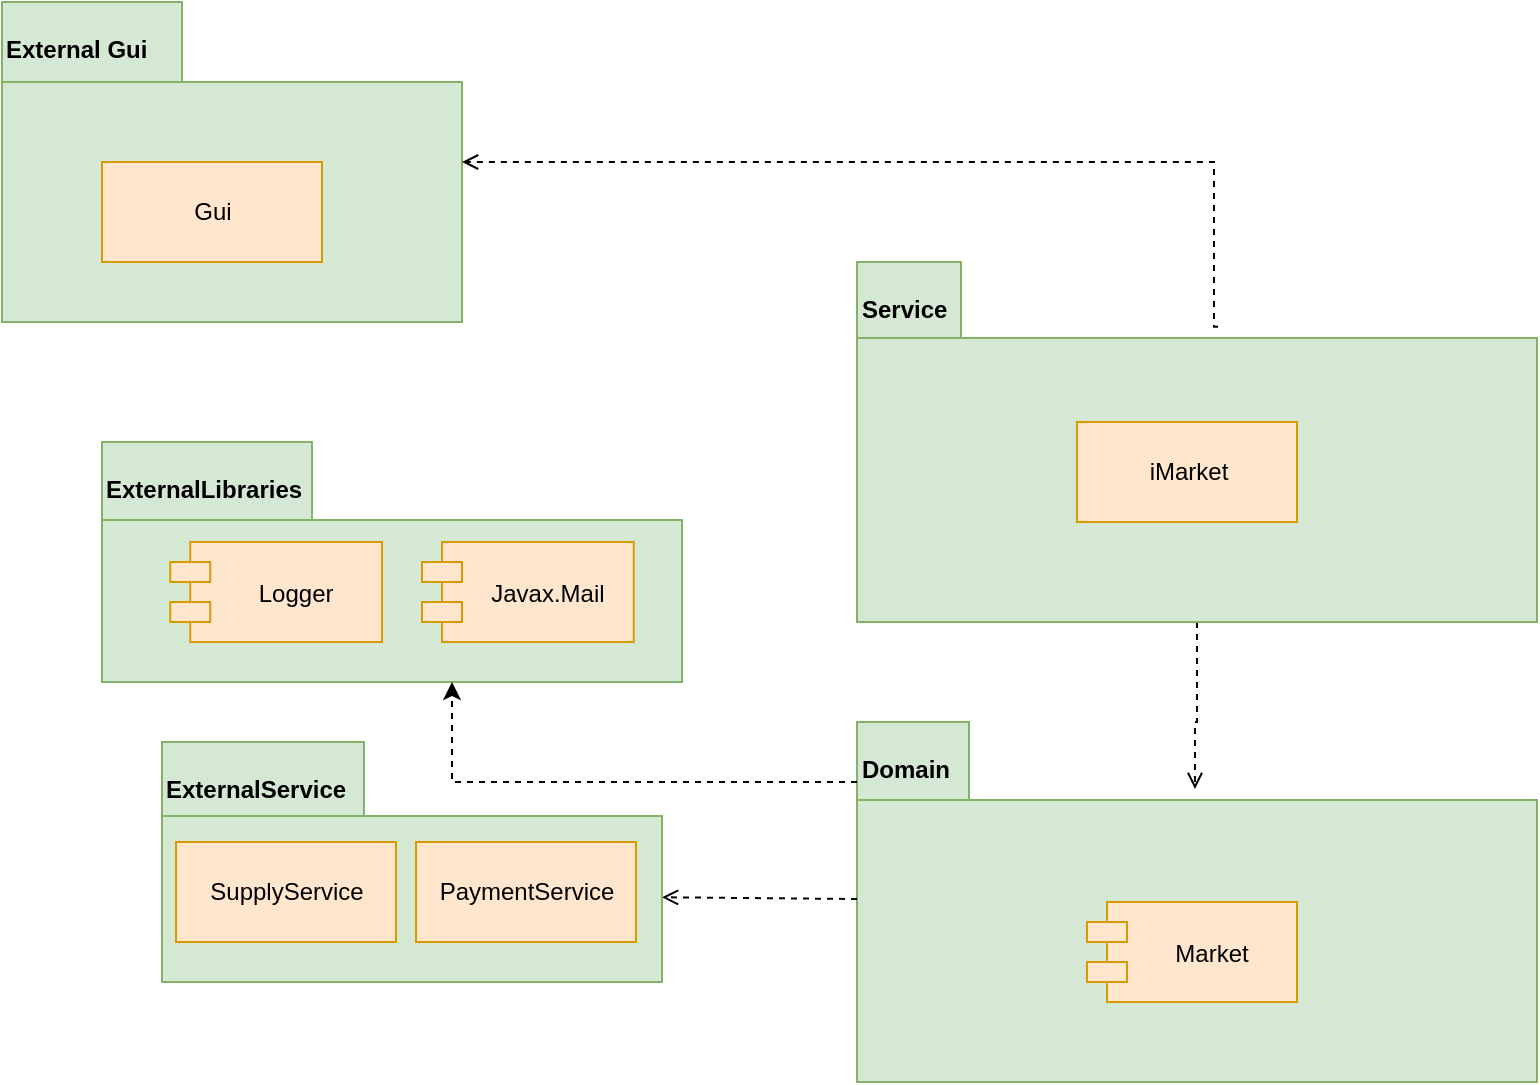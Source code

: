 <mxfile version="17.4.2" type="device"><diagram id="EgsPdKjEQ5hsq4uaFToj" name="Page-1"><mxGraphModel dx="1043" dy="719" grid="1" gridSize="10" guides="1" tooltips="1" connect="1" arrows="1" fold="1" page="1" pageScale="1" pageWidth="850" pageHeight="1100" math="0" shadow="0"><root><mxCell id="0"/><mxCell id="1" parent="0"/><mxCell id="bYOANUgT590x-3-BujeJ-1" value="Domain" style="shape=folder;fontStyle=1;spacingTop=10;tabWidth=56;tabHeight=39;tabPosition=left;html=1;align=left;verticalAlign=top;fillColor=#d5e8d4;strokeColor=#82b366;shadow=0;" parent="1" vertex="1"><mxGeometry x="567.5" y="520" width="340" height="180" as="geometry"/></mxCell><mxCell id="bYOANUgT590x-3-BujeJ-2" style="edgeStyle=orthogonalEdgeStyle;rounded=0;orthogonalLoop=1;jettySize=auto;html=1;endArrow=open;endFill=0;dashed=1;entryX=0.497;entryY=0.186;entryDx=0;entryDy=0;entryPerimeter=0;" parent="1" source="bYOANUgT590x-3-BujeJ-3" target="bYOANUgT590x-3-BujeJ-1" edge="1"><mxGeometry relative="1" as="geometry"><Array as="points"><mxPoint x="738" y="520"/></Array></mxGeometry></mxCell><mxCell id="bYOANUgT590x-3-BujeJ-3" value="Service" style="shape=folder;fontStyle=1;spacingTop=10;tabWidth=52;tabHeight=38;tabPosition=left;html=1;align=left;verticalAlign=top;fillColor=#d5e8d4;strokeColor=#82b366;" parent="1" vertex="1"><mxGeometry x="567.5" y="290" width="340" height="180" as="geometry"/></mxCell><mxCell id="bYOANUgT590x-3-BujeJ-5" style="rounded=0;orthogonalLoop=1;jettySize=auto;html=1;entryX=1;entryY=0.647;entryDx=0;entryDy=0;entryPerimeter=0;dashed=1;endArrow=open;endFill=0;" parent="1" source="bYOANUgT590x-3-BujeJ-1" target="bYOANUgT590x-3-BujeJ-15" edge="1"><mxGeometry relative="1" as="geometry"/></mxCell><mxCell id="bYOANUgT590x-3-BujeJ-13" value="Market" style="shape=module;align=left;spacingLeft=20;align=center;verticalAlign=middle;fillColor=#ffe6cc;strokeColor=#d79b00;" parent="1" vertex="1"><mxGeometry x="682.5" y="610" width="105" height="50" as="geometry"/></mxCell><mxCell id="bYOANUgT590x-3-BujeJ-14" value="" style="group" parent="1" vertex="1" connectable="0"><mxGeometry x="220" y="530" width="250" height="120" as="geometry"/></mxCell><mxCell id="bYOANUgT590x-3-BujeJ-15" value="ExternalService" style="shape=folder;fontStyle=1;spacingTop=10;tabWidth=101;tabHeight=37;tabPosition=left;html=1;align=left;verticalAlign=top;fillColor=#d5e8d4;strokeColor=#82b366;" parent="bYOANUgT590x-3-BujeJ-14" vertex="1"><mxGeometry width="250" height="120" as="geometry"/></mxCell><mxCell id="bYOANUgT590x-3-BujeJ-16" value="PaymentService" style="html=1;fillColor=#ffe6cc;strokeColor=#d79b00;" parent="bYOANUgT590x-3-BujeJ-14" vertex="1"><mxGeometry x="127" y="50" width="110" height="50" as="geometry"/></mxCell><mxCell id="bYOANUgT590x-3-BujeJ-17" value="SupplyService" style="html=1;fillColor=#ffe6cc;strokeColor=#d79b00;" parent="bYOANUgT590x-3-BujeJ-14" vertex="1"><mxGeometry x="7" y="50" width="110" height="50" as="geometry"/></mxCell><mxCell id="bYOANUgT590x-3-BujeJ-18" value="iMarket" style="html=1;fillColor=#ffe6cc;strokeColor=#d79b00;" parent="1" vertex="1"><mxGeometry x="677.5" y="370" width="110" height="50" as="geometry"/></mxCell><mxCell id="bYOANUgT590x-3-BujeJ-22" value="" style="group" parent="1" vertex="1" connectable="0"><mxGeometry x="190" y="380" width="290" height="120" as="geometry"/></mxCell><mxCell id="bYOANUgT590x-3-BujeJ-23" value="ExternalLibraries" style="shape=folder;fontStyle=1;spacingTop=10;tabWidth=105;tabHeight=39;tabPosition=left;html=1;align=left;verticalAlign=top;fillColor=#d5e8d4;strokeColor=#82b366;" parent="bYOANUgT590x-3-BujeJ-22" vertex="1"><mxGeometry width="290" height="120" as="geometry"/></mxCell><mxCell id="bYOANUgT590x-3-BujeJ-24" value="Logger" style="shape=module;align=left;spacingLeft=20;align=center;verticalAlign=middle;fillColor=#ffe6cc;strokeColor=#d79b00;" parent="bYOANUgT590x-3-BujeJ-22" vertex="1"><mxGeometry x="34.12" y="50" width="105.88" height="50" as="geometry"/></mxCell><mxCell id="oKhcSygfnxXyIg3LwgUM-3" value="Javax.Mail" style="shape=module;align=left;spacingLeft=20;align=center;verticalAlign=middle;fillColor=#ffe6cc;strokeColor=#d79b00;" parent="bYOANUgT590x-3-BujeJ-22" vertex="1"><mxGeometry x="160" y="50" width="105.88" height="50" as="geometry"/></mxCell><mxCell id="bYOANUgT590x-3-BujeJ-26" style="edgeStyle=orthogonalEdgeStyle;rounded=0;orthogonalLoop=1;jettySize=auto;html=1;dashed=1;" parent="1" source="bYOANUgT590x-3-BujeJ-1" target="bYOANUgT590x-3-BujeJ-23" edge="1"><mxGeometry relative="1" as="geometry"><mxPoint x="460" y="395" as="targetPoint"/><mxPoint x="577.5" y="395" as="sourcePoint"/><Array as="points"><mxPoint x="365" y="550"/></Array></mxGeometry></mxCell><mxCell id="F8lmoQFunvkCc-C_duZn-1" value="External Gui" style="shape=folder;fontStyle=1;spacingTop=10;tabWidth=90;tabHeight=40;tabPosition=left;html=1;align=left;verticalAlign=top;fillColor=#d5e8d4;strokeColor=#82b366;" vertex="1" parent="1"><mxGeometry x="140" y="160" width="230" height="160" as="geometry"/></mxCell><mxCell id="F8lmoQFunvkCc-C_duZn-2" value="Gui" style="html=1;fillColor=#ffe6cc;strokeColor=#d79b00;" vertex="1" parent="1"><mxGeometry x="190" y="240" width="110" height="50" as="geometry"/></mxCell><mxCell id="F8lmoQFunvkCc-C_duZn-3" style="edgeStyle=orthogonalEdgeStyle;rounded=0;orthogonalLoop=1;jettySize=auto;html=1;endArrow=open;endFill=0;dashed=1;exitX=0.531;exitY=0.18;exitDx=0;exitDy=0;exitPerimeter=0;" edge="1" parent="1" source="bYOANUgT590x-3-BujeJ-3" target="F8lmoQFunvkCc-C_duZn-1"><mxGeometry relative="1" as="geometry"><Array as="points"><mxPoint x="746" y="322"/><mxPoint x="746" y="240"/></Array><mxPoint x="747.533" y="480" as="sourcePoint"/><mxPoint x="746.48" y="563.48" as="targetPoint"/></mxGeometry></mxCell></root></mxGraphModel></diagram></mxfile>